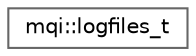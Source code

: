 digraph "Graphical Class Hierarchy"
{
 // LATEX_PDF_SIZE
  bgcolor="transparent";
  edge [fontname=Helvetica,fontsize=10,labelfontname=Helvetica,labelfontsize=10];
  node [fontname=Helvetica,fontsize=10,shape=box,height=0.2,width=0.4];
  rankdir="LR";
  Node0 [id="Node000000",label="mqi::logfiles_t",height=0.2,width=0.4,color="grey40", fillcolor="white", style="filled",URL="$structmqi_1_1logfiles__t.html",tooltip="Represents data for all energy layers in a treatment log file."];
}

